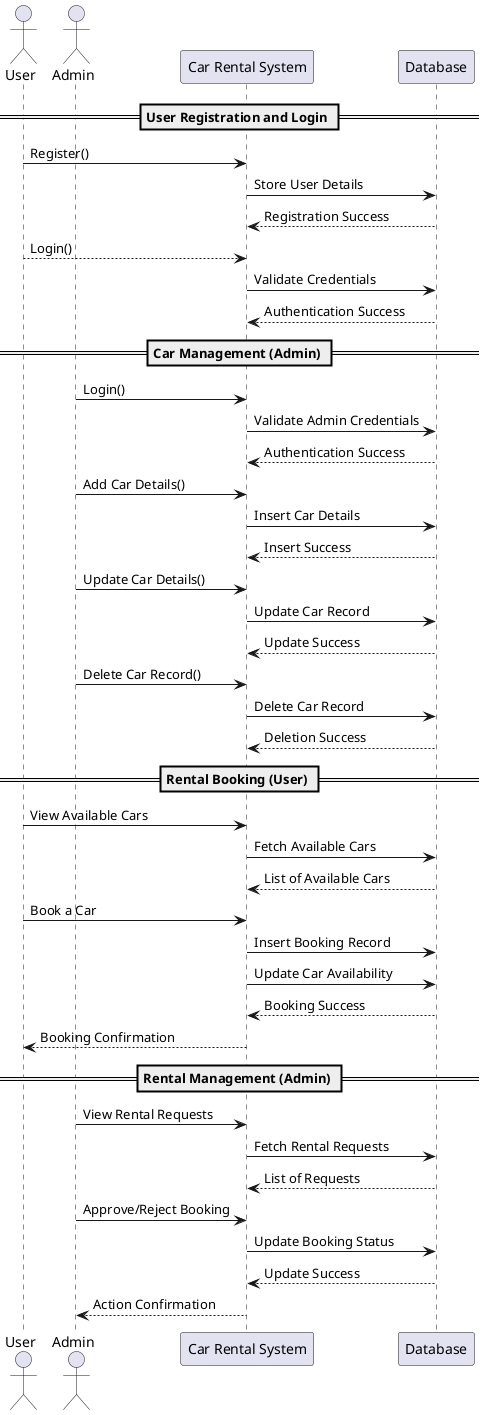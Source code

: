 @startuml
actor User
actor Admin
participant "Car Rental System" as CRS
participant "Database" as DB

== User Registration and Login ==
User -> CRS: Register()
CRS -> DB: Store User Details
DB --> CRS: Registration Success
User --> CRS: Login()
CRS -> DB: Validate Credentials
DB --> CRS: Authentication Success

== Car Management (Admin) ==
Admin -> CRS: Login()
CRS -> DB: Validate Admin Credentials
DB --> CRS: Authentication Success
Admin -> CRS: Add Car Details()
CRS -> DB: Insert Car Details
DB --> CRS: Insert Success
Admin -> CRS: Update Car Details()
CRS -> DB: Update Car Record
DB --> CRS: Update Success
Admin -> CRS: Delete Car Record()
CRS -> DB: Delete Car Record
DB --> CRS: Deletion Success

== Rental Booking (User) ==
User -> CRS: View Available Cars
CRS -> DB: Fetch Available Cars
DB --> CRS: List of Available Cars
User -> CRS: Book a Car
CRS -> DB: Insert Booking Record
CRS -> DB: Update Car Availability
DB --> CRS: Booking Success
CRS --> User: Booking Confirmation

== Rental Management (Admin) ==
Admin -> CRS: View Rental Requests
CRS -> DB: Fetch Rental Requests
DB --> CRS: List of Requests
Admin -> CRS: Approve/Reject Booking
CRS -> DB: Update Booking Status
DB --> CRS: Update Success
CRS --> Admin: Action Confirmation

@enduml

